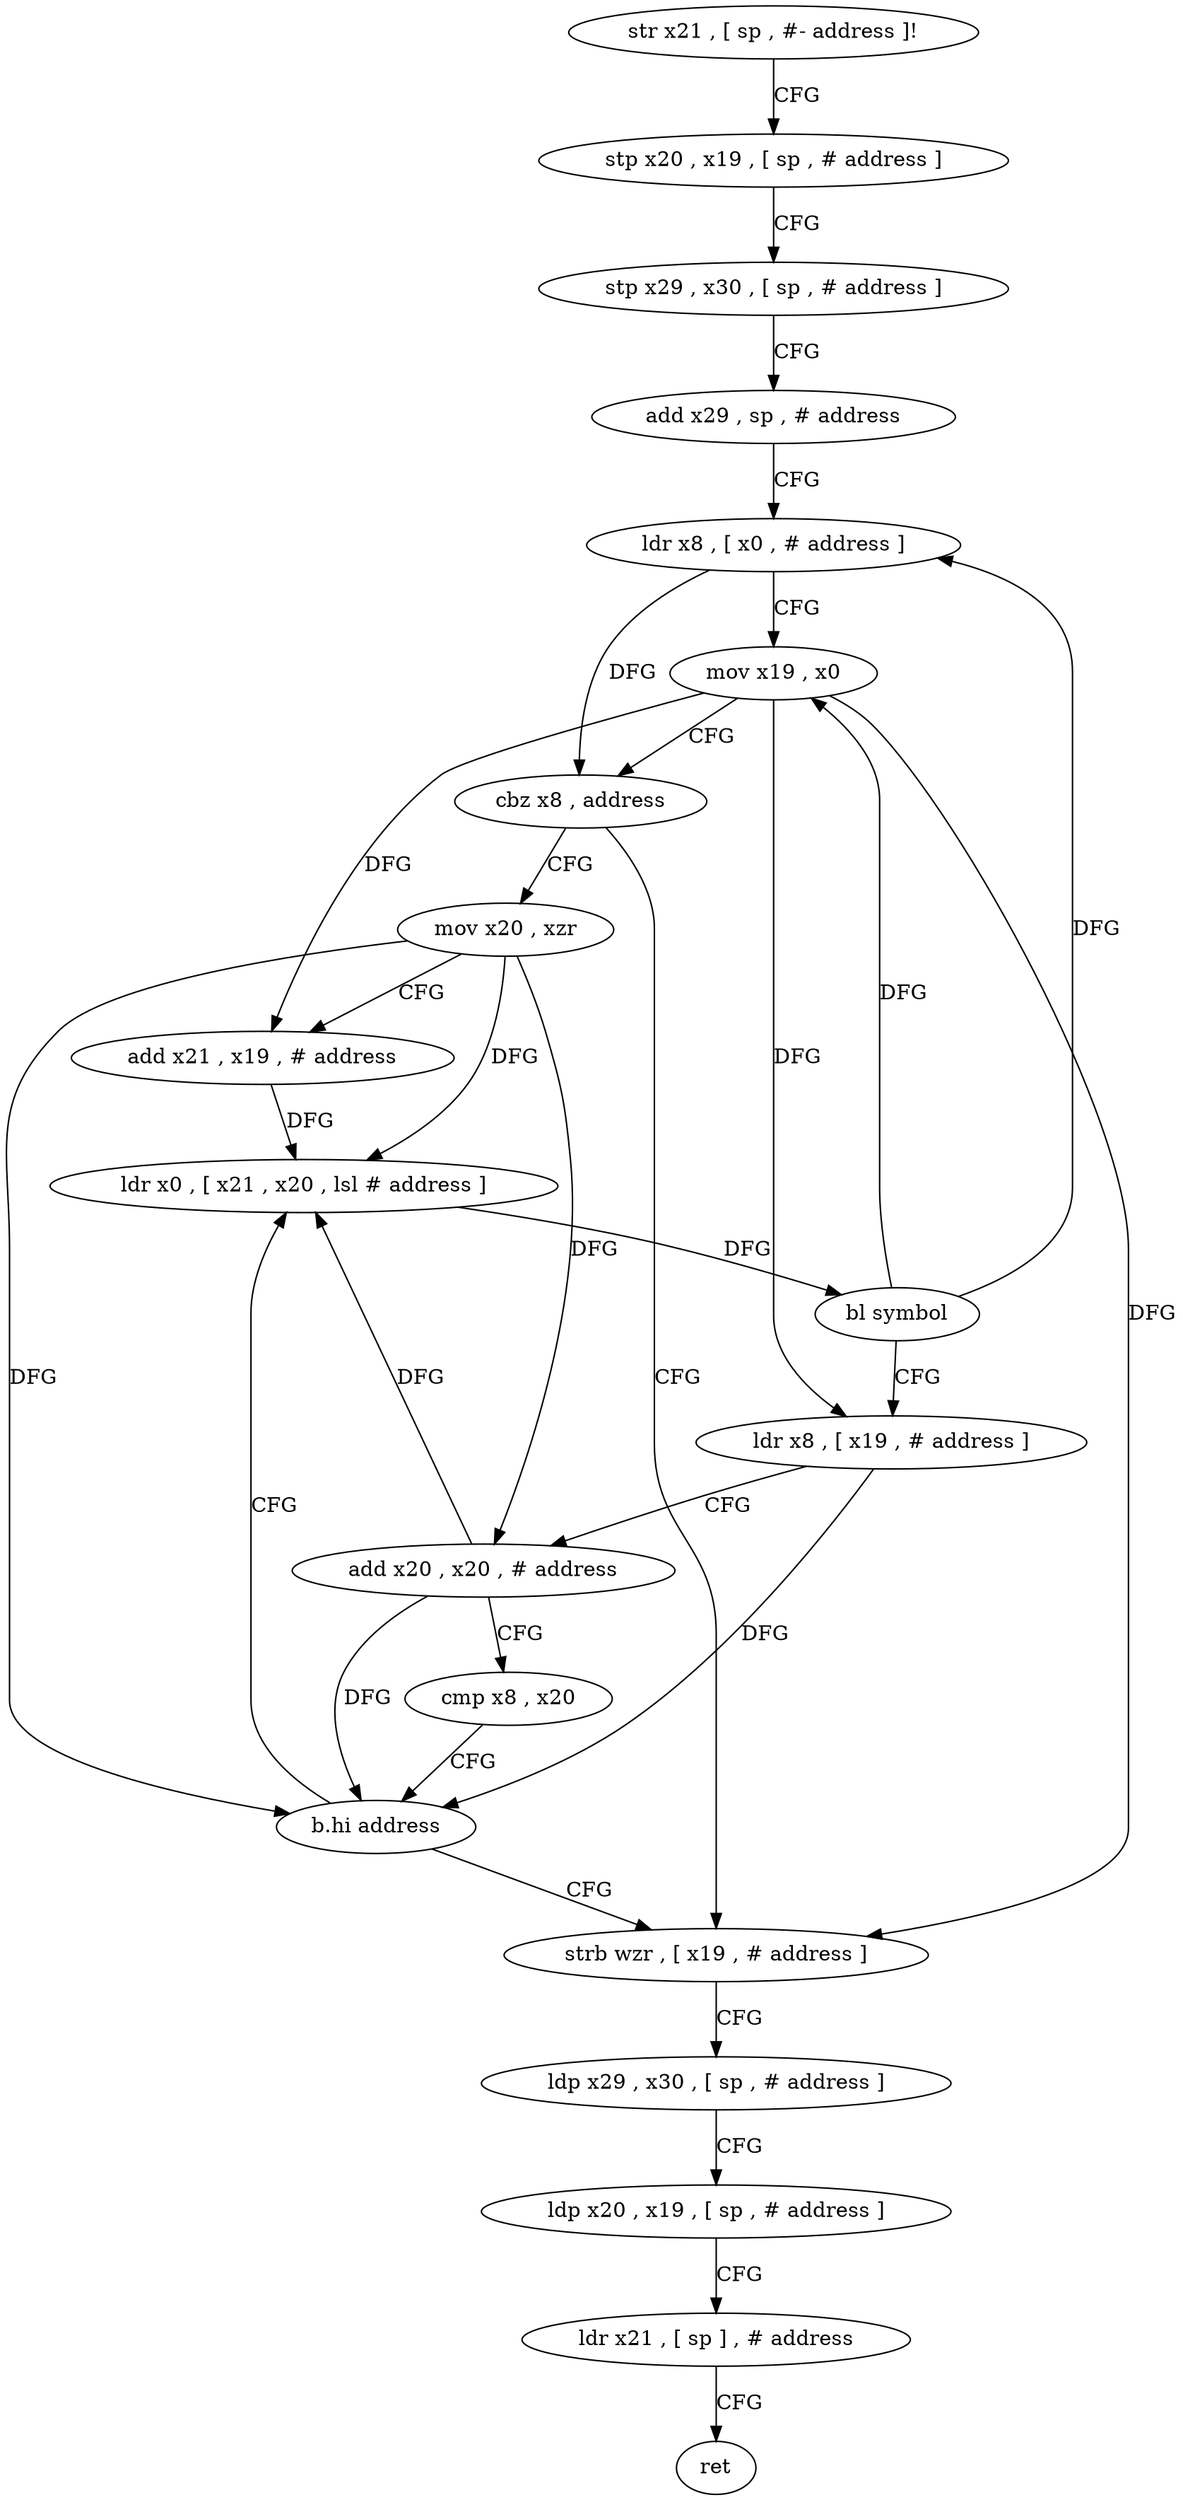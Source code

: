 digraph "func" {
"110572" [label = "str x21 , [ sp , #- address ]!" ]
"110576" [label = "stp x20 , x19 , [ sp , # address ]" ]
"110580" [label = "stp x29 , x30 , [ sp , # address ]" ]
"110584" [label = "add x29 , sp , # address" ]
"110588" [label = "ldr x8 , [ x0 , # address ]" ]
"110592" [label = "mov x19 , x0" ]
"110596" [label = "cbz x8 , address" ]
"110632" [label = "strb wzr , [ x19 , # address ]" ]
"110600" [label = "mov x20 , xzr" ]
"110636" [label = "ldp x29 , x30 , [ sp , # address ]" ]
"110640" [label = "ldp x20 , x19 , [ sp , # address ]" ]
"110644" [label = "ldr x21 , [ sp ] , # address" ]
"110648" [label = "ret" ]
"110604" [label = "add x21 , x19 , # address" ]
"110608" [label = "ldr x0 , [ x21 , x20 , lsl # address ]" ]
"110612" [label = "bl symbol" ]
"110616" [label = "ldr x8 , [ x19 , # address ]" ]
"110620" [label = "add x20 , x20 , # address" ]
"110624" [label = "cmp x8 , x20" ]
"110628" [label = "b.hi address" ]
"110572" -> "110576" [ label = "CFG" ]
"110576" -> "110580" [ label = "CFG" ]
"110580" -> "110584" [ label = "CFG" ]
"110584" -> "110588" [ label = "CFG" ]
"110588" -> "110592" [ label = "CFG" ]
"110588" -> "110596" [ label = "DFG" ]
"110592" -> "110596" [ label = "CFG" ]
"110592" -> "110632" [ label = "DFG" ]
"110592" -> "110604" [ label = "DFG" ]
"110592" -> "110616" [ label = "DFG" ]
"110596" -> "110632" [ label = "CFG" ]
"110596" -> "110600" [ label = "CFG" ]
"110632" -> "110636" [ label = "CFG" ]
"110600" -> "110604" [ label = "CFG" ]
"110600" -> "110608" [ label = "DFG" ]
"110600" -> "110620" [ label = "DFG" ]
"110600" -> "110628" [ label = "DFG" ]
"110636" -> "110640" [ label = "CFG" ]
"110640" -> "110644" [ label = "CFG" ]
"110644" -> "110648" [ label = "CFG" ]
"110604" -> "110608" [ label = "DFG" ]
"110608" -> "110612" [ label = "DFG" ]
"110612" -> "110616" [ label = "CFG" ]
"110612" -> "110588" [ label = "DFG" ]
"110612" -> "110592" [ label = "DFG" ]
"110616" -> "110620" [ label = "CFG" ]
"110616" -> "110628" [ label = "DFG" ]
"110620" -> "110624" [ label = "CFG" ]
"110620" -> "110608" [ label = "DFG" ]
"110620" -> "110628" [ label = "DFG" ]
"110624" -> "110628" [ label = "CFG" ]
"110628" -> "110608" [ label = "CFG" ]
"110628" -> "110632" [ label = "CFG" ]
}
